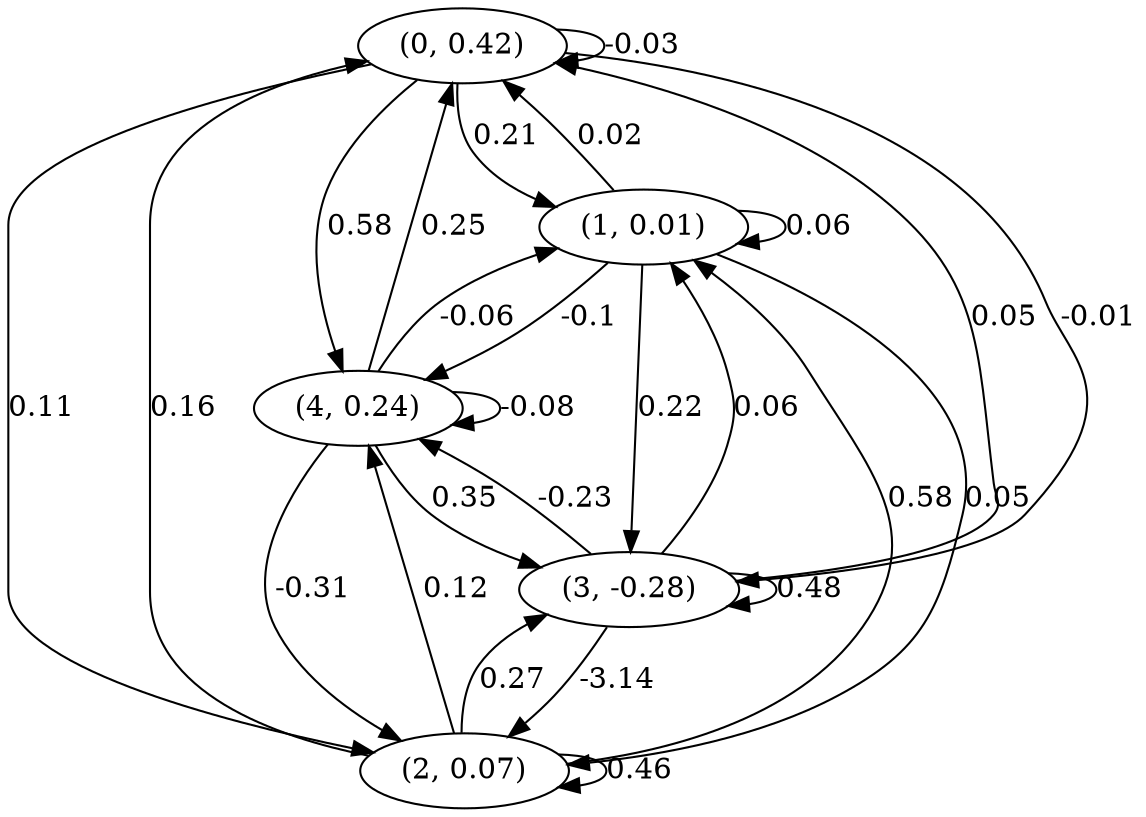 digraph {
    0 [ label = "(0, 0.42)" ]
    1 [ label = "(1, 0.01)" ]
    2 [ label = "(2, 0.07)" ]
    3 [ label = "(3, -0.28)" ]
    4 [ label = "(4, 0.24)" ]
    0 -> 0 [ label = "-0.03" ]
    1 -> 1 [ label = "0.06" ]
    2 -> 2 [ label = "0.46" ]
    3 -> 3 [ label = "0.48" ]
    4 -> 4 [ label = "-0.08" ]
    1 -> 0 [ label = "0.02" ]
    2 -> 0 [ label = "0.16" ]
    3 -> 0 [ label = "0.05" ]
    4 -> 0 [ label = "0.25" ]
    0 -> 1 [ label = "0.21" ]
    2 -> 1 [ label = "0.58" ]
    3 -> 1 [ label = "0.06" ]
    4 -> 1 [ label = "-0.06" ]
    0 -> 2 [ label = "0.11" ]
    1 -> 2 [ label = "0.05" ]
    3 -> 2 [ label = "-3.14" ]
    4 -> 2 [ label = "-0.31" ]
    0 -> 3 [ label = "-0.01" ]
    1 -> 3 [ label = "0.22" ]
    2 -> 3 [ label = "0.27" ]
    4 -> 3 [ label = "0.35" ]
    0 -> 4 [ label = "0.58" ]
    1 -> 4 [ label = "-0.1" ]
    2 -> 4 [ label = "0.12" ]
    3 -> 4 [ label = "-0.23" ]
}

